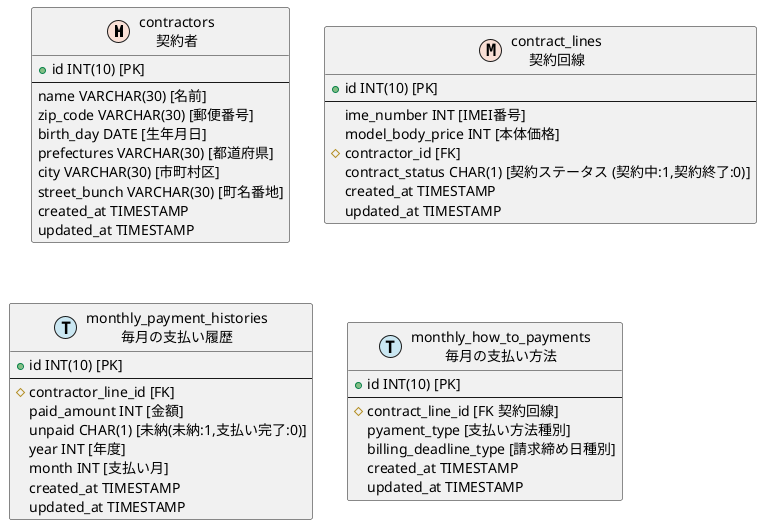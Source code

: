 @startuml

!define MASTER F9DFD5
!define TRANSACTION CAE7F2

entity contractors as "contractors\n契約者" <<M,MASTER>> {
  + id INT(10) [PK]
  --
  name VARCHAR(30) [名前]
  zip_code VARCHAR(30) [郵便番号]
  birth_day DATE [生年月日]
  prefectures VARCHAR(30) [都道府県]
  city VARCHAR(30) [市町村区]
  street_bunch VARCHAR(30) [町名番地]
  created_at TIMESTAMP
  updated_at TIMESTAMP
}


entity contract_lines as "contract_lines\n契約回線" <<M,MASTER>> {
  + id INT(10) [PK]
  --
  ime_number INT [IMEI番号]
  model_body_price INT [本体価格]
  # contractor_id [FK]
  contract_status CHAR(1) [契約ステータス (契約中:1,契約終了:0)]
  created_at TIMESTAMP
  updated_at TIMESTAMP
}

entity monthly_payment_histories as "monthly_payment_histories\n毎月の支払い履歴" <<T,TRANSACTION>> {
  + id INT(10) [PK]
  --
  # contractor_line_id [FK]
  paid_amount INT [金額]
  unpaid CHAR(1) [未納(未納:1,支払い完了:0)]
  year INT [年度]
  month INT [支払い月]
  created_at TIMESTAMP
  updated_at TIMESTAMP
}

entity monthly_how_to_payments as "monthly_how_to_payments\n毎月の支払い方法" <<T,TRANSACTION>> {
  + id INT(10) [PK]
  --
  # contract_line_id [FK 契約回線]
  pyament_type [支払い方法種別]
  billing_deadline_type [請求締め日種別]
  created_at TIMESTAMP
  updated_at TIMESTAMP
}



@enduml